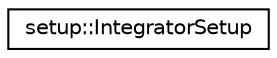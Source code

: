 digraph "Graphical Class Hierarchy"
{
 // LATEX_PDF_SIZE
  edge [fontname="Helvetica",fontsize="10",labelfontname="Helvetica",labelfontsize="10"];
  node [fontname="Helvetica",fontsize="10",shape=record];
  rankdir="LR";
  Node0 [label="setup::IntegratorSetup",height=0.2,width=0.4,color="black", fillcolor="white", style="filled",URL="$classsetup_1_1IntegratorSetup.html",tooltip="Setup Integrator."];
}
